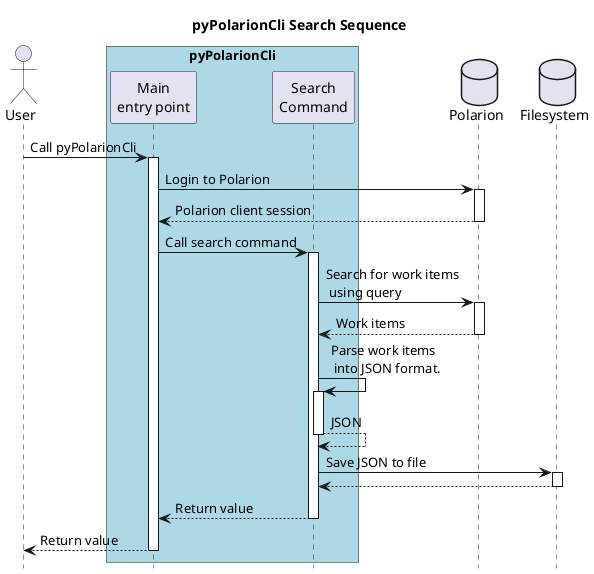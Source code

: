 @startuml pyPolarionCli_Search_Sequence
Title pyPolarionCli Search Sequence
hide footbox
autoactivate on

actor User as user
box "pyPolarionCli" #LightBlue
    participant "Main\nentry point" as main
    participant "Search\nCommand" as search
end box
database "Polarion" as polarion
database "Filesystem" as fs

user -> main: Call pyPolarionCli
    main -> polarion: Login to Polarion
    return Polarion client session
    main -> search: Call search command
        search -> polarion: Search for work items \n using query
        return Work items
        search -> search: Parse work items \n into JSON format.
        return JSON
        search -> fs: Save JSON to file
        return
    return Return value
return Return value

@enduml